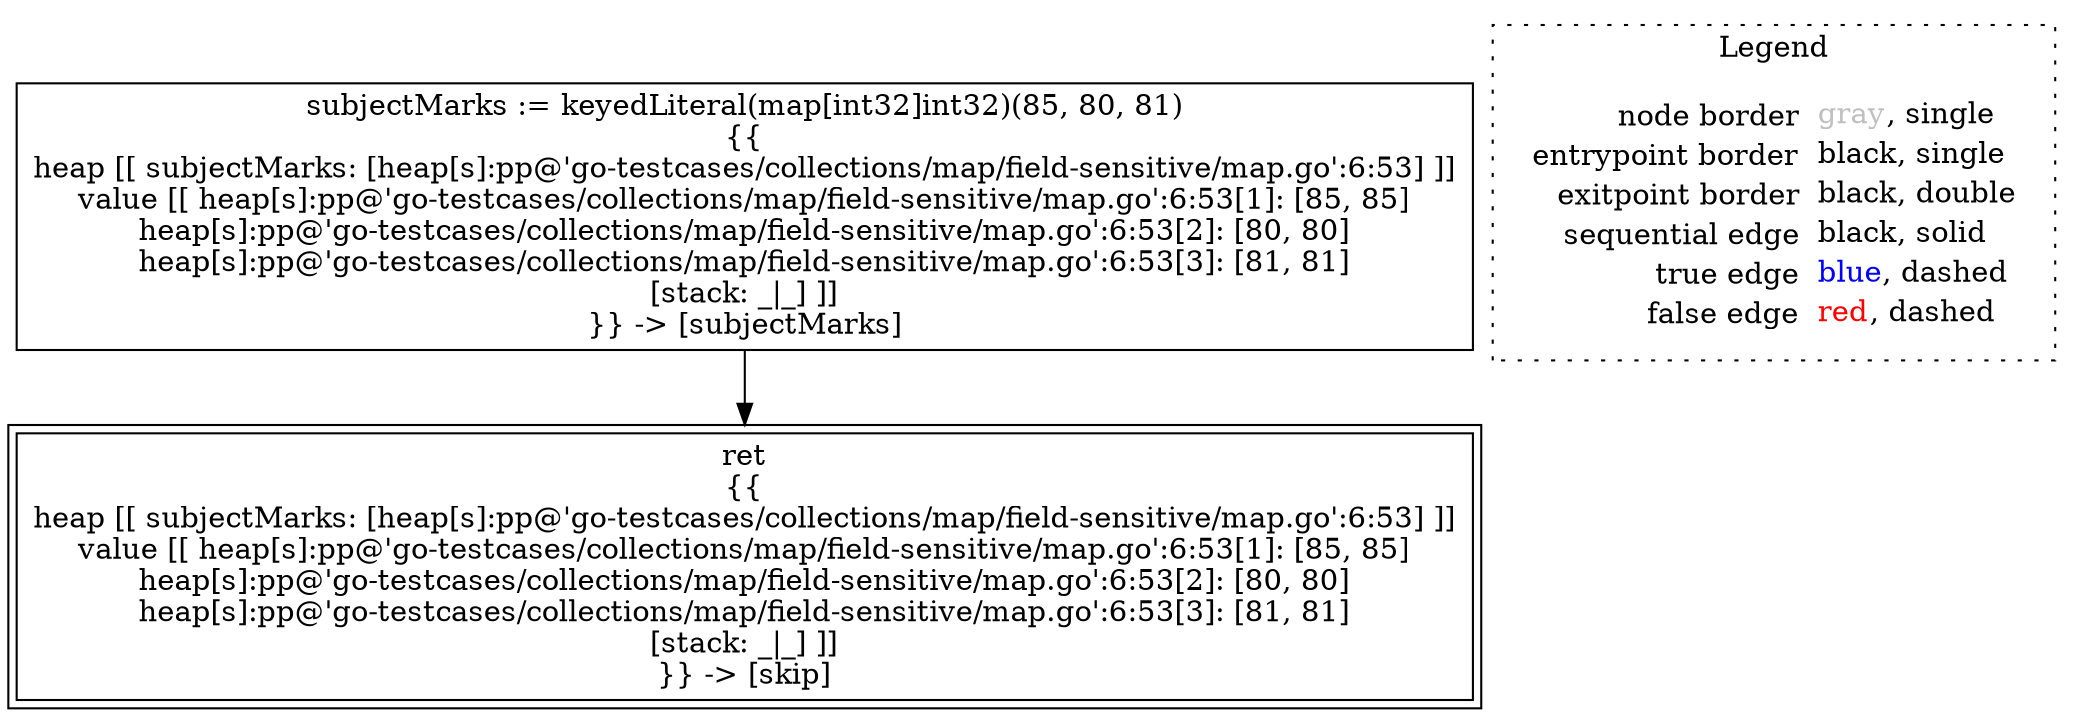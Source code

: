 digraph {
	"node0" [shape="rect",color="black",label=<subjectMarks := keyedLiteral(map[int32]int32)(85, 80, 81)<BR/>{{<BR/>heap [[ subjectMarks: [heap[s]:pp@'go-testcases/collections/map/field-sensitive/map.go':6:53] ]]<BR/>value [[ heap[s]:pp@'go-testcases/collections/map/field-sensitive/map.go':6:53[1]: [85, 85]<BR/>heap[s]:pp@'go-testcases/collections/map/field-sensitive/map.go':6:53[2]: [80, 80]<BR/>heap[s]:pp@'go-testcases/collections/map/field-sensitive/map.go':6:53[3]: [81, 81]<BR/>[stack: _|_] ]]<BR/>}} -&gt; [subjectMarks]>];
	"node1" [shape="rect",color="black",peripheries="2",label=<ret<BR/>{{<BR/>heap [[ subjectMarks: [heap[s]:pp@'go-testcases/collections/map/field-sensitive/map.go':6:53] ]]<BR/>value [[ heap[s]:pp@'go-testcases/collections/map/field-sensitive/map.go':6:53[1]: [85, 85]<BR/>heap[s]:pp@'go-testcases/collections/map/field-sensitive/map.go':6:53[2]: [80, 80]<BR/>heap[s]:pp@'go-testcases/collections/map/field-sensitive/map.go':6:53[3]: [81, 81]<BR/>[stack: _|_] ]]<BR/>}} -&gt; [skip]>];
	"node0" -> "node1" [color="black"];
subgraph cluster_legend {
	label="Legend";
	style=dotted;
	node [shape=plaintext];
	"legend" [label=<<table border="0" cellpadding="2" cellspacing="0" cellborder="0"><tr><td align="right">node border&nbsp;</td><td align="left"><font color="gray">gray</font>, single</td></tr><tr><td align="right">entrypoint border&nbsp;</td><td align="left"><font color="black">black</font>, single</td></tr><tr><td align="right">exitpoint border&nbsp;</td><td align="left"><font color="black">black</font>, double</td></tr><tr><td align="right">sequential edge&nbsp;</td><td align="left"><font color="black">black</font>, solid</td></tr><tr><td align="right">true edge&nbsp;</td><td align="left"><font color="blue">blue</font>, dashed</td></tr><tr><td align="right">false edge&nbsp;</td><td align="left"><font color="red">red</font>, dashed</td></tr></table>>];
}

}
